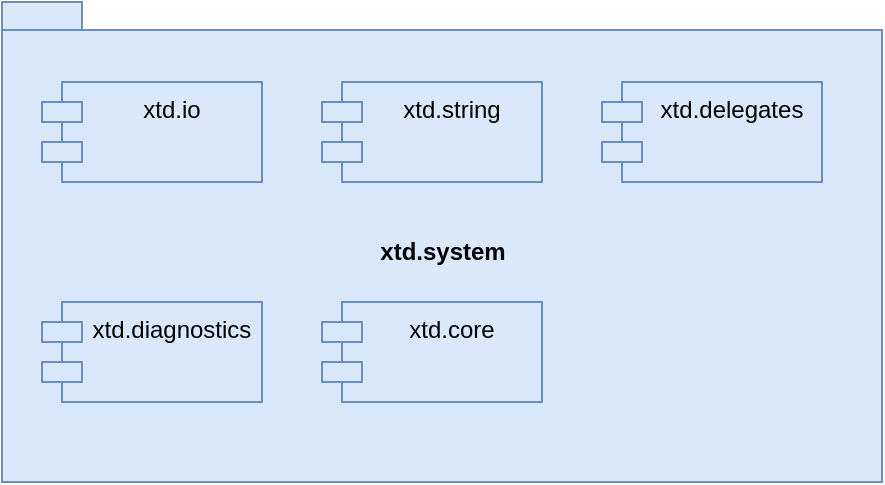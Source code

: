 <mxfile version="13.8.6" type="device"><diagram id="FfeFMesWPq1AGEQVJyfI" name="Page-1"><mxGraphModel dx="1426" dy="905" grid="1" gridSize="10" guides="1" tooltips="1" connect="1" arrows="1" fold="1" page="1" pageScale="1" pageWidth="827" pageHeight="1169" math="0" shadow="0"><root><mxCell id="0"/><mxCell id="1" parent="0"/><mxCell id="gx20HtWSzIbTSEyNp-S_-17" value="xtd.system" style="shape=folder;fontStyle=1;spacingTop=10;tabWidth=40;tabHeight=14;tabPosition=left;html=1;rounded=0;fillColor=#dae8fc;strokeColor=#6c8ebf;" parent="1" vertex="1"><mxGeometry x="40" y="40" width="440" height="240" as="geometry"/></mxCell><mxCell id="dXuhmUk_nNpwhSjG7CHo-1" value="xtd.io" style="shape=module;align=left;spacingLeft=20;align=center;verticalAlign=top;rounded=0;strokeColor=#6c8ebf;fillColor=#dae8fc;" vertex="1" parent="1"><mxGeometry x="60" y="80" width="110" height="50" as="geometry"/></mxCell><mxCell id="dXuhmUk_nNpwhSjG7CHo-2" value="xtd.string" style="shape=module;align=left;spacingLeft=20;align=center;verticalAlign=top;rounded=0;strokeColor=#6c8ebf;fillColor=#dae8fc;" vertex="1" parent="1"><mxGeometry x="200" y="80" width="110" height="50" as="geometry"/></mxCell><mxCell id="dXuhmUk_nNpwhSjG7CHo-3" value="xtd.delegates" style="shape=module;align=left;spacingLeft=20;align=center;verticalAlign=top;rounded=0;strokeColor=#6c8ebf;fillColor=#dae8fc;" vertex="1" parent="1"><mxGeometry x="340" y="80" width="110" height="50" as="geometry"/></mxCell><mxCell id="dXuhmUk_nNpwhSjG7CHo-4" value="xtd.diagnostics" style="shape=module;align=left;spacingLeft=20;align=center;verticalAlign=top;rounded=0;strokeColor=#6c8ebf;fillColor=#dae8fc;" vertex="1" parent="1"><mxGeometry x="60" y="190" width="110" height="50" as="geometry"/></mxCell><mxCell id="dXuhmUk_nNpwhSjG7CHo-5" value="xtd.core" style="shape=module;align=left;spacingLeft=20;align=center;verticalAlign=top;rounded=0;strokeColor=#6c8ebf;fillColor=#dae8fc;" vertex="1" parent="1"><mxGeometry x="200" y="190" width="110" height="50" as="geometry"/></mxCell></root></mxGraphModel></diagram></mxfile>